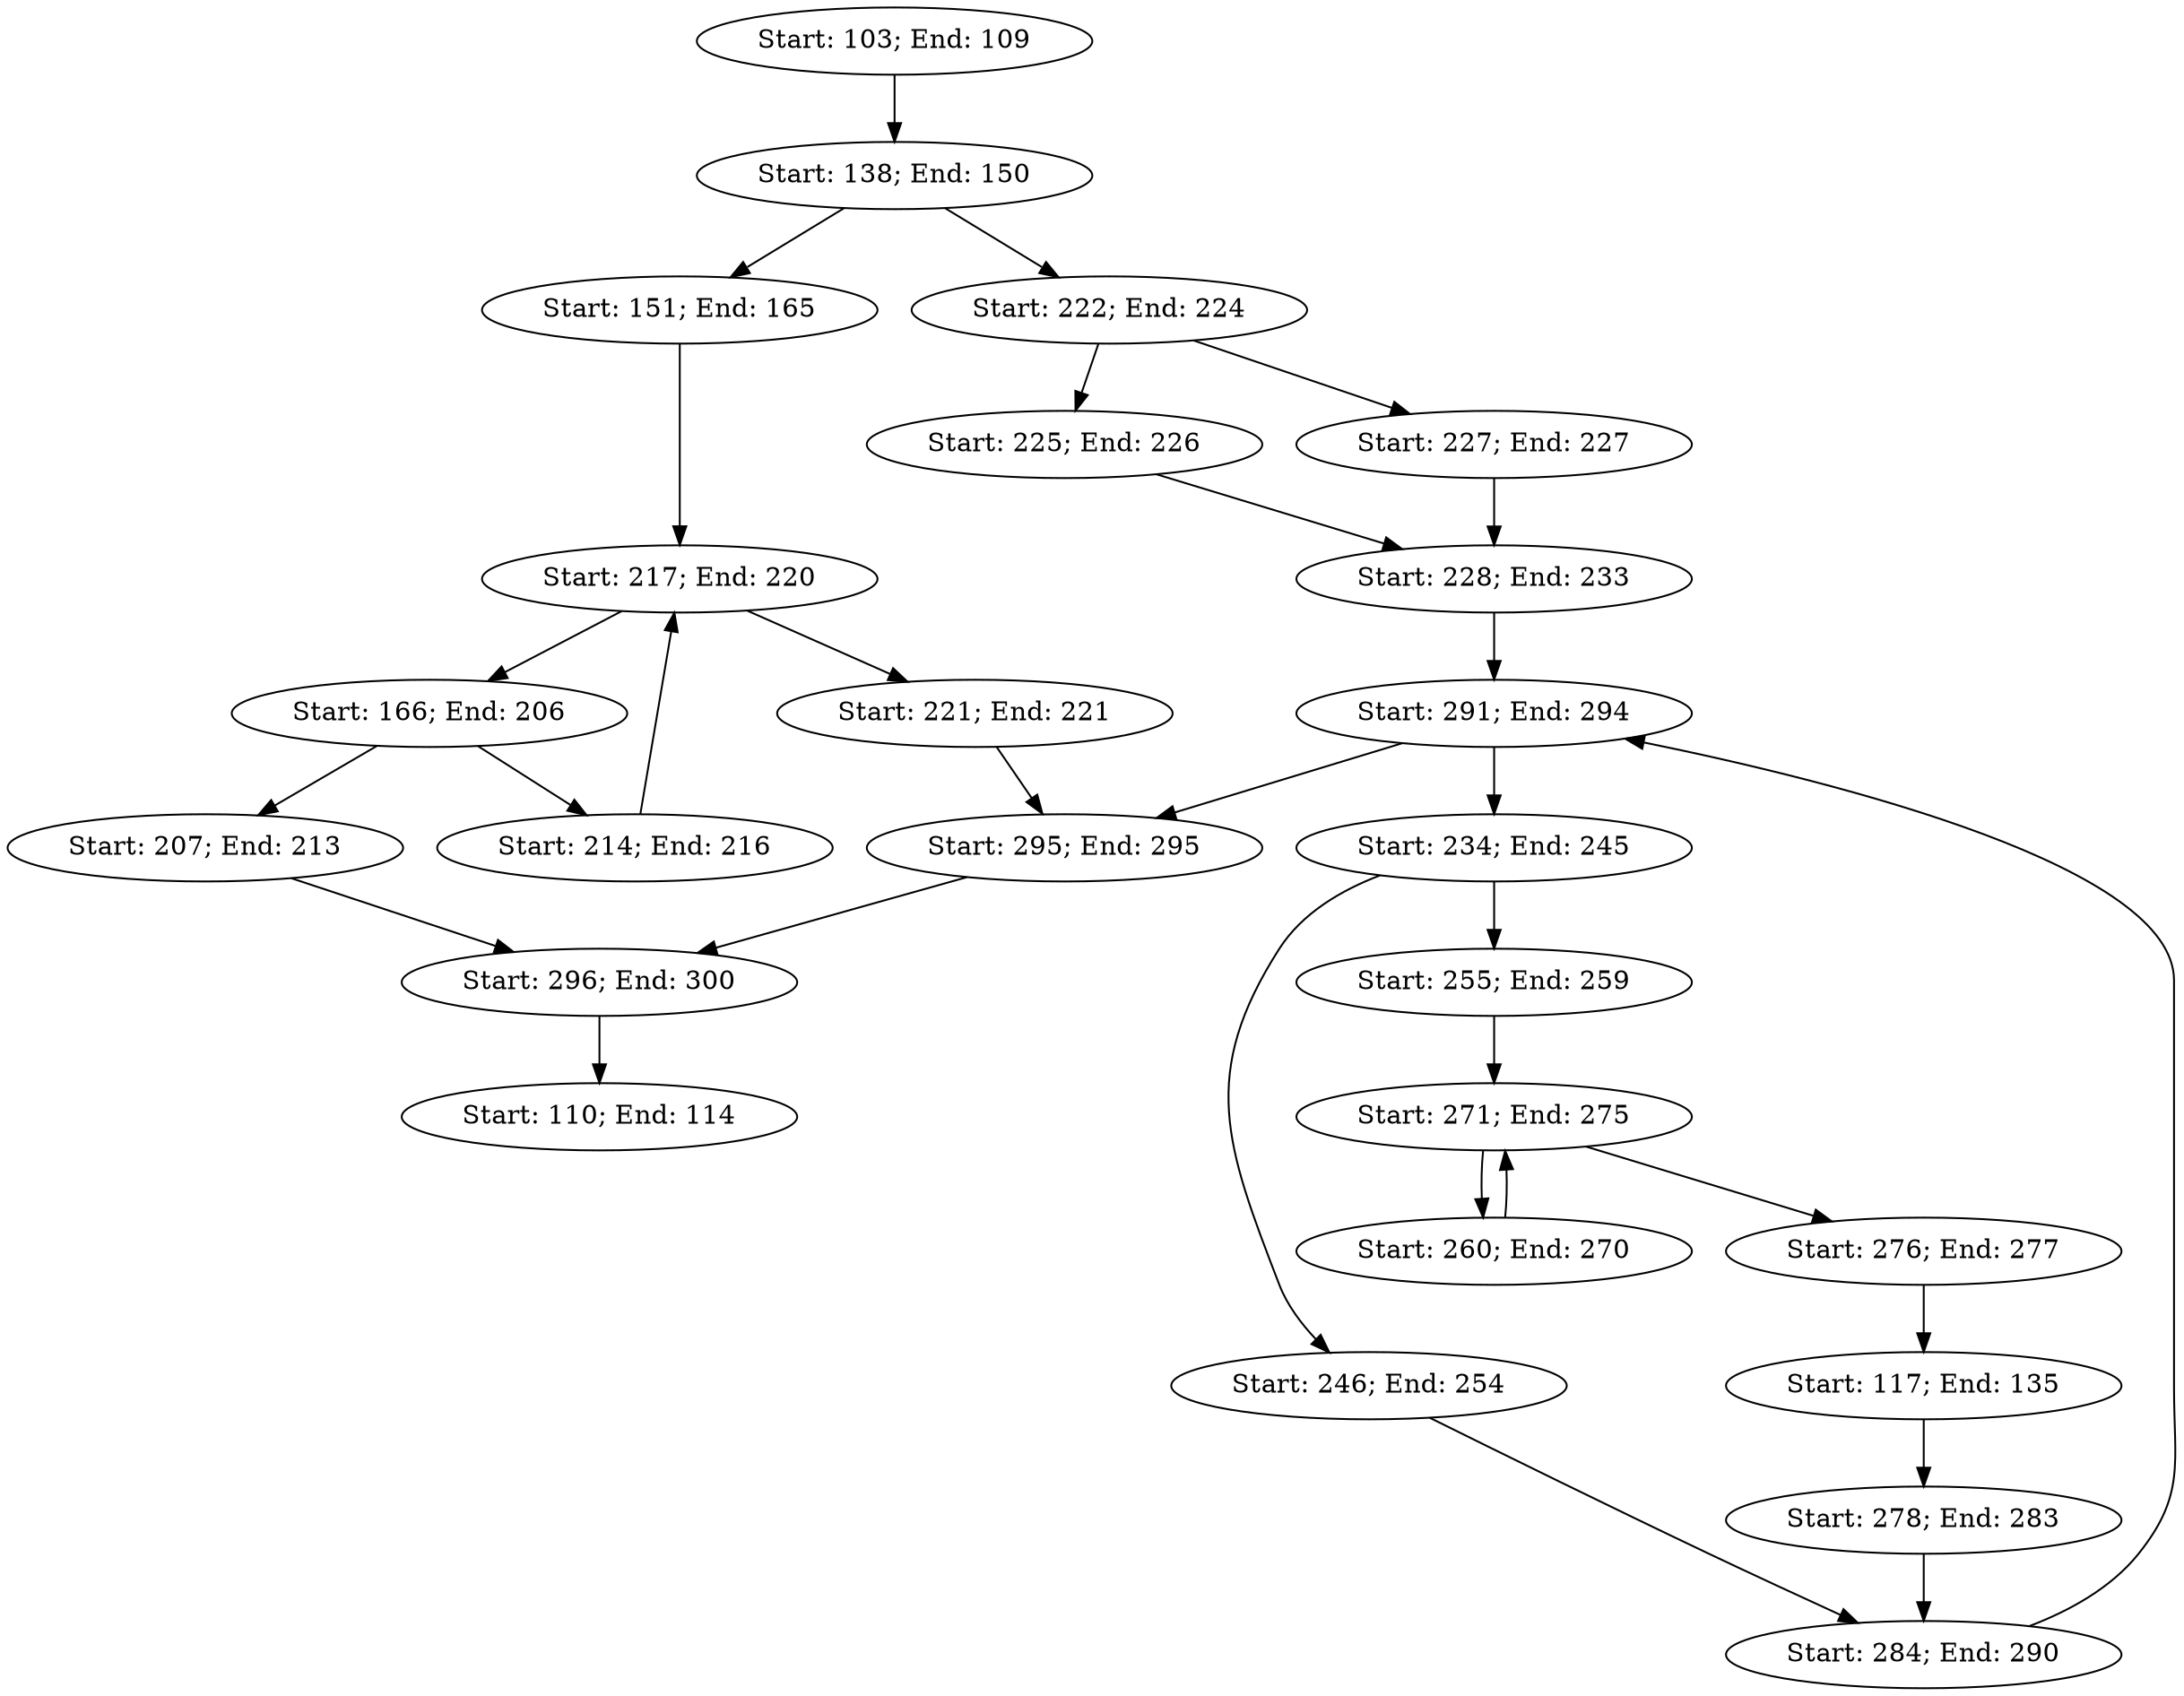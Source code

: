 strict digraph "" {
	node [label="\N"];
	0	[block="Basic Block starting at line 103 with 7 instructions",
		label="Start: 103; End: 109"];
	3	[block="Basic Block starting at line 138 with 13 instructions",
		label="Start: 138; End: 150"];
	0 -> 3;
	1	[block="Basic Block starting at line 110 with 5 instructions",
		label="Start: 110; End: 114"];
	2	[block="Basic Block starting at line 117 with 19 instructions",
		label="Start: 117; End: 135"];
	20	[block="Basic Block starting at line 278 with 6 instructions",
		label="Start: 278; End: 283"];
	2 -> 20;
	4	[block="Basic Block starting at line 151 with 15 instructions",
		label="Start: 151; End: 165"];
	3 -> 4;
	10	[block="Basic Block starting at line 222 with 3 instructions",
		label="Start: 222; End: 224"];
	3 -> 10;
	8	[block="Basic Block starting at line 217 with 4 instructions",
		label="Start: 217; End: 220"];
	4 -> 8;
	5	[block="Basic Block starting at line 166 with 41 instructions",
		label="Start: 166; End: 206"];
	6	[block="Basic Block starting at line 207 with 7 instructions",
		label="Start: 207; End: 213"];
	5 -> 6;
	7	[block="Basic Block starting at line 214 with 3 instructions",
		label="Start: 214; End: 216"];
	5 -> 7;
	24	[block="Basic Block starting at line 296 with 5 instructions",
		label="Start: 296; End: 300"];
	6 -> 24;
	7 -> 8;
	8 -> 5;
	9	[block="Basic Block starting at line 221 with 1 instructions",
		label="Start: 221; End: 221"];
	8 -> 9;
	23	[block="Basic Block starting at line 295 with 1 instructions",
		label="Start: 295; End: 295"];
	9 -> 23;
	11	[block="Basic Block starting at line 225 with 2 instructions",
		label="Start: 225; End: 226"];
	10 -> 11;
	12	[block="Basic Block starting at line 227 with 1 instructions",
		label="Start: 227; End: 227"];
	10 -> 12;
	13	[block="Basic Block starting at line 228 with 6 instructions",
		label="Start: 228; End: 233"];
	11 -> 13;
	12 -> 13;
	22	[block="Basic Block starting at line 291 with 4 instructions",
		label="Start: 291; End: 294"];
	13 -> 22;
	14	[block="Basic Block starting at line 234 with 12 instructions",
		label="Start: 234; End: 245"];
	15	[block="Basic Block starting at line 246 with 9 instructions",
		label="Start: 246; End: 254"];
	14 -> 15;
	16	[block="Basic Block starting at line 255 with 5 instructions",
		label="Start: 255; End: 259"];
	14 -> 16;
	21	[block="Basic Block starting at line 284 with 7 instructions",
		label="Start: 284; End: 290"];
	15 -> 21;
	18	[block="Basic Block starting at line 271 with 5 instructions",
		label="Start: 271; End: 275"];
	16 -> 18;
	17	[block="Basic Block starting at line 260 with 11 instructions",
		label="Start: 260; End: 270"];
	17 -> 18;
	18 -> 17;
	19	[block="Basic Block starting at line 276 with 2 instructions",
		label="Start: 276; End: 277"];
	18 -> 19;
	19 -> 2;
	20 -> 21;
	21 -> 22;
	22 -> 14;
	22 -> 23;
	23 -> 24;
	24 -> 1;
}

